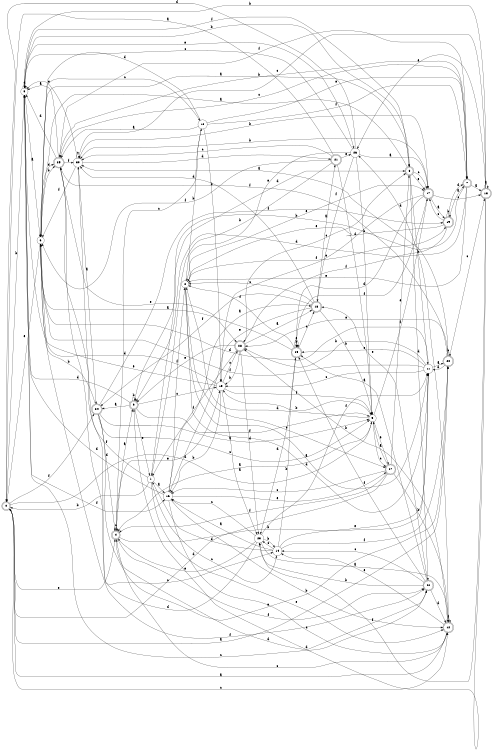 digraph n25_4 {
__start0 [label="" shape="none"];

rankdir=LR;
size="8,5";

s0 [style="rounded,filled", color="black", fillcolor="white" shape="doublecircle", label="0"];
s1 [style="filled", color="black", fillcolor="white" shape="circle", label="1"];
s2 [style="filled", color="black", fillcolor="white" shape="circle", label="2"];
s3 [style="filled", color="black", fillcolor="white" shape="circle", label="3"];
s4 [style="rounded,filled", color="black", fillcolor="white" shape="doublecircle", label="4"];
s5 [style="filled", color="black", fillcolor="white" shape="circle", label="5"];
s6 [style="filled", color="black", fillcolor="white" shape="circle", label="6"];
s7 [style="rounded,filled", color="black", fillcolor="white" shape="doublecircle", label="7"];
s8 [style="rounded,filled", color="black", fillcolor="white" shape="doublecircle", label="8"];
s9 [style="rounded,filled", color="black", fillcolor="white" shape="doublecircle", label="9"];
s10 [style="filled", color="black", fillcolor="white" shape="circle", label="10"];
s11 [style="filled", color="black", fillcolor="white" shape="circle", label="11"];
s12 [style="rounded,filled", color="black", fillcolor="white" shape="doublecircle", label="12"];
s13 [style="rounded,filled", color="black", fillcolor="white" shape="doublecircle", label="13"];
s14 [style="filled", color="black", fillcolor="white" shape="circle", label="14"];
s15 [style="filled", color="black", fillcolor="white" shape="circle", label="15"];
s16 [style="filled", color="black", fillcolor="white" shape="circle", label="16"];
s17 [style="rounded,filled", color="black", fillcolor="white" shape="doublecircle", label="17"];
s18 [style="rounded,filled", color="black", fillcolor="white" shape="doublecircle", label="18"];
s19 [style="rounded,filled", color="black", fillcolor="white" shape="doublecircle", label="19"];
s20 [style="rounded,filled", color="black", fillcolor="white" shape="doublecircle", label="20"];
s21 [style="rounded,filled", color="black", fillcolor="white" shape="doublecircle", label="21"];
s22 [style="rounded,filled", color="black", fillcolor="white" shape="doublecircle", label="22"];
s23 [style="filled", color="black", fillcolor="white" shape="circle", label="23"];
s24 [style="rounded,filled", color="black", fillcolor="white" shape="doublecircle", label="24"];
s25 [style="rounded,filled", color="black", fillcolor="white" shape="doublecircle", label="25"];
s26 [style="filled", color="black", fillcolor="white" shape="circle", label="26"];
s27 [style="rounded,filled", color="black", fillcolor="white" shape="doublecircle", label="27"];
s28 [style="rounded,filled", color="black", fillcolor="white" shape="doublecircle", label="28"];
s29 [style="rounded,filled", color="black", fillcolor="white" shape="doublecircle", label="29"];
s30 [style="filled", color="black", fillcolor="white" shape="circle", label="30"];
s0 -> s20 [label="a"];
s0 -> s3 [label="b"];
s0 -> s12 [label="c"];
s0 -> s5 [label="d"];
s0 -> s4 [label="e"];
s0 -> s24 [label="f"];
s1 -> s16 [label="a"];
s1 -> s0 [label="b"];
s1 -> s14 [label="c"];
s1 -> s8 [label="d"];
s1 -> s12 [label="e"];
s1 -> s25 [label="f"];
s2 -> s11 [label="a"];
s2 -> s10 [label="b"];
s2 -> s27 [label="c"];
s2 -> s11 [label="d"];
s2 -> s17 [label="e"];
s2 -> s19 [label="f"];
s3 -> s6 [label="a"];
s3 -> s8 [label="b"];
s3 -> s22 [label="c"];
s3 -> s3 [label="d"];
s3 -> s26 [label="e"];
s3 -> s16 [label="f"];
s4 -> s9 [label="a"];
s4 -> s11 [label="b"];
s4 -> s4 [label="c"];
s4 -> s22 [label="d"];
s4 -> s15 [label="e"];
s4 -> s22 [label="f"];
s5 -> s4 [label="a"];
s5 -> s15 [label="b"];
s5 -> s27 [label="c"];
s5 -> s2 [label="d"];
s5 -> s27 [label="e"];
s5 -> s17 [label="f"];
s6 -> s8 [label="a"];
s6 -> s25 [label="b"];
s6 -> s10 [label="c"];
s6 -> s25 [label="d"];
s6 -> s0 [label="e"];
s6 -> s22 [label="f"];
s7 -> s13 [label="a"];
s7 -> s9 [label="b"];
s7 -> s25 [label="c"];
s7 -> s9 [label="d"];
s7 -> s2 [label="e"];
s7 -> s25 [label="f"];
s8 -> s6 [label="a"];
s8 -> s11 [label="b"];
s8 -> s17 [label="c"];
s8 -> s22 [label="d"];
s8 -> s17 [label="e"];
s8 -> s3 [label="f"];
s9 -> s24 [label="a"];
s9 -> s9 [label="b"];
s9 -> s15 [label="c"];
s9 -> s3 [label="d"];
s9 -> s1 [label="e"];
s9 -> s5 [label="f"];
s10 -> s25 [label="a"];
s10 -> s15 [label="b"];
s10 -> s4 [label="c"];
s10 -> s6 [label="d"];
s10 -> s7 [label="e"];
s10 -> s7 [label="f"];
s11 -> s20 [label="a"];
s11 -> s28 [label="b"];
s11 -> s15 [label="c"];
s11 -> s6 [label="d"];
s11 -> s29 [label="e"];
s11 -> s6 [label="f"];
s12 -> s0 [label="a"];
s12 -> s28 [label="b"];
s12 -> s4 [label="c"];
s12 -> s26 [label="d"];
s12 -> s14 [label="e"];
s12 -> s12 [label="f"];
s13 -> s13 [label="a"];
s13 -> s3 [label="b"];
s13 -> s30 [label="c"];
s13 -> s9 [label="d"];
s13 -> s26 [label="e"];
s13 -> s23 [label="f"];
s14 -> s16 [label="a"];
s14 -> s29 [label="b"];
s14 -> s23 [label="c"];
s14 -> s1 [label="d"];
s14 -> s11 [label="e"];
s14 -> s20 [label="f"];
s15 -> s23 [label="a"];
s15 -> s16 [label="b"];
s15 -> s28 [label="c"];
s15 -> s3 [label="d"];
s15 -> s6 [label="e"];
s15 -> s5 [label="f"];
s16 -> s18 [label="a"];
s16 -> s12 [label="b"];
s16 -> s12 [label="c"];
s16 -> s3 [label="d"];
s16 -> s27 [label="e"];
s16 -> s2 [label="f"];
s17 -> s19 [label="a"];
s17 -> s30 [label="b"];
s17 -> s13 [label="c"];
s17 -> s29 [label="d"];
s17 -> s15 [label="e"];
s17 -> s29 [label="f"];
s18 -> s21 [label="a"];
s18 -> s5 [label="b"];
s18 -> s2 [label="c"];
s18 -> s30 [label="d"];
s18 -> s16 [label="e"];
s18 -> s24 [label="f"];
s19 -> s7 [label="a"];
s19 -> s19 [label="b"];
s19 -> s17 [label="c"];
s19 -> s7 [label="d"];
s19 -> s2 [label="e"];
s19 -> s28 [label="f"];
s20 -> s30 [label="a"];
s20 -> s20 [label="b"];
s20 -> s13 [label="c"];
s20 -> s11 [label="d"];
s20 -> s28 [label="e"];
s20 -> s25 [label="f"];
s21 -> s0 [label="a"];
s21 -> s1 [label="b"];
s21 -> s30 [label="c"];
s21 -> s5 [label="d"];
s21 -> s26 [label="e"];
s21 -> s6 [label="f"];
s22 -> s29 [label="a"];
s22 -> s23 [label="b"];
s22 -> s14 [label="c"];
s22 -> s12 [label="d"];
s22 -> s18 [label="e"];
s22 -> s29 [label="f"];
s23 -> s12 [label="a"];
s23 -> s14 [label="b"];
s23 -> s16 [label="c"];
s23 -> s30 [label="d"];
s23 -> s4 [label="e"];
s23 -> s11 [label="f"];
s24 -> s5 [label="a"];
s24 -> s6 [label="b"];
s24 -> s5 [label="c"];
s24 -> s4 [label="d"];
s24 -> s20 [label="e"];
s24 -> s19 [label="f"];
s25 -> s3 [label="a"];
s25 -> s7 [label="b"];
s25 -> s14 [label="c"];
s25 -> s3 [label="d"];
s25 -> s28 [label="e"];
s25 -> s30 [label="f"];
s26 -> s17 [label="a"];
s26 -> s5 [label="b"];
s26 -> s3 [label="c"];
s26 -> s0 [label="d"];
s26 -> s2 [label="e"];
s26 -> s18 [label="f"];
s27 -> s5 [label="a"];
s27 -> s12 [label="b"];
s27 -> s16 [label="c"];
s27 -> s0 [label="d"];
s27 -> s8 [label="e"];
s27 -> s4 [label="f"];
s28 -> s18 [label="a"];
s28 -> s15 [label="b"];
s28 -> s8 [label="c"];
s28 -> s23 [label="d"];
s28 -> s9 [label="e"];
s28 -> s1 [label="f"];
s29 -> s6 [label="a"];
s29 -> s29 [label="b"];
s29 -> s18 [label="c"];
s29 -> s23 [label="d"];
s29 -> s29 [label="e"];
s29 -> s2 [label="f"];
s30 -> s24 [label="a"];
s30 -> s17 [label="b"];
s30 -> s30 [label="c"];
s30 -> s21 [label="d"];
s30 -> s3 [label="e"];
s30 -> s6 [label="f"];

}